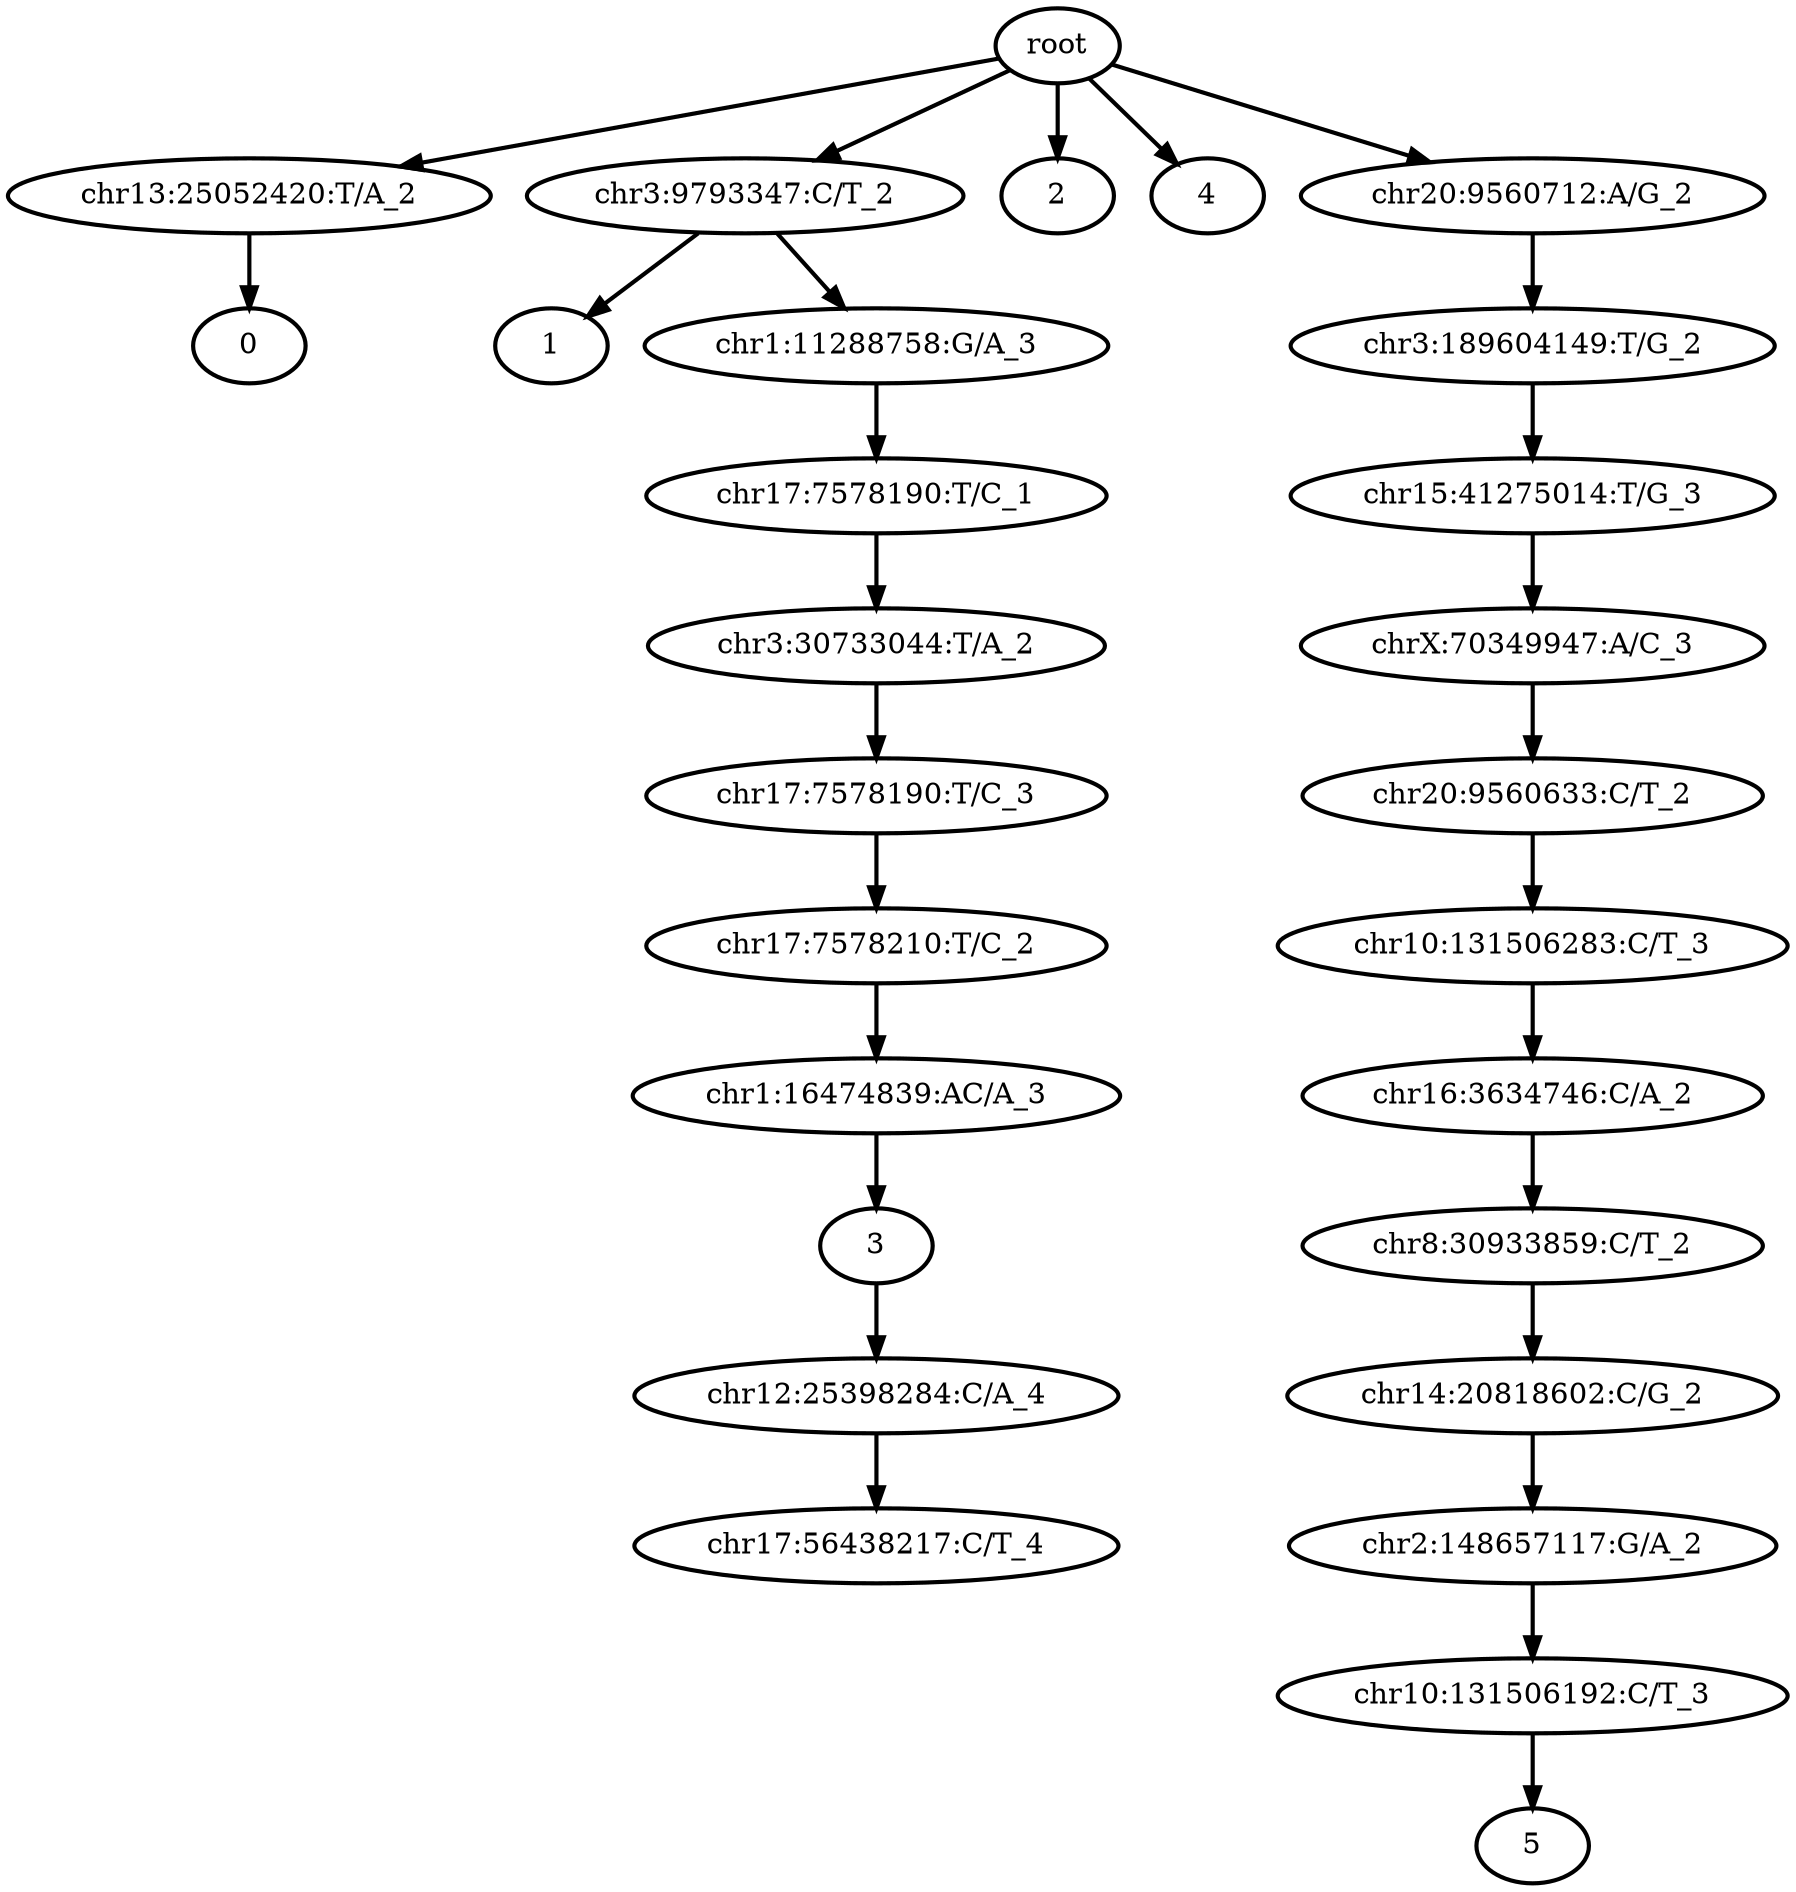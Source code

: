 digraph N {
	overlap="false"
	rankdir="TB"
	0 [label="root", style="bold"];
	1 [label="chr13:25052420:T/A_2", style="bold"];
	2 [label="0", style="bold"];
	3 [label="chr3:9793347:C/T_2", style="bold"];
	4 [label="1", style="bold"];
	5 [label="2", style="bold"];
	6 [label="chr1:11288758:G/A_3", style="bold"];
	7 [label="chr17:7578190:T/C_1", style="bold"];
	8 [label="chr3:30733044:T/A_2", style="bold"];
	9 [label="chr17:7578190:T/C_3", style="bold"];
	10 [label="chr17:7578210:T/C_2", style="bold"];
	11 [label="chr1:16474839:AC/A_3", style="bold"];
	12 [label="3", style="bold"];
	13 [label="4", style="bold"];
	14 [label="chr20:9560712:A/G_2", style="bold"];
	15 [label="chr3:189604149:T/G_2", style="bold"];
	16 [label="chr15:41275014:T/G_3", style="bold"];
	17 [label="chrX:70349947:A/C_3", style="bold"];
	18 [label="chr20:9560633:C/T_2", style="bold"];
	19 [label="chr10:131506283:C/T_3", style="bold"];
	20 [label="chr16:3634746:C/A_2", style="bold"];
	21 [label="chr8:30933859:C/T_2", style="bold"];
	22 [label="chr14:20818602:C/G_2", style="bold"];
	23 [label="chr2:148657117:G/A_2", style="bold"];
	24 [label="chr10:131506192:C/T_3", style="bold"];
	25 [label="5", style="bold"];
	26 [label="chr12:25398284:C/A_4", style="bold"];
	27 [label="chr17:56438217:C/T_4", style="bold"];
	0 -> 1 [style="bold"];
	0 -> 3 [style="bold"];
	0 -> 5 [style="bold"];
	0 -> 13 [style="bold"];
	0 -> 14 [style="bold"];
	1 -> 2 [style="bold"];
	3 -> 4 [style="bold"];
	3 -> 6 [style="bold"];
	6 -> 7 [style="bold"];
	7 -> 8 [style="bold"];
	8 -> 9 [style="bold"];
	9 -> 10 [style="bold"];
	10 -> 11 [style="bold"];
	11 -> 12 [style="bold"];
	12 -> 26 [style="bold"];
	14 -> 15 [style="bold"];
	15 -> 16 [style="bold"];
	16 -> 17 [style="bold"];
	17 -> 18 [style="bold"];
	18 -> 19 [style="bold"];
	19 -> 20 [style="bold"];
	20 -> 21 [style="bold"];
	21 -> 22 [style="bold"];
	22 -> 23 [style="bold"];
	23 -> 24 [style="bold"];
	24 -> 25 [style="bold"];
	26 -> 27 [style="bold"];
}
